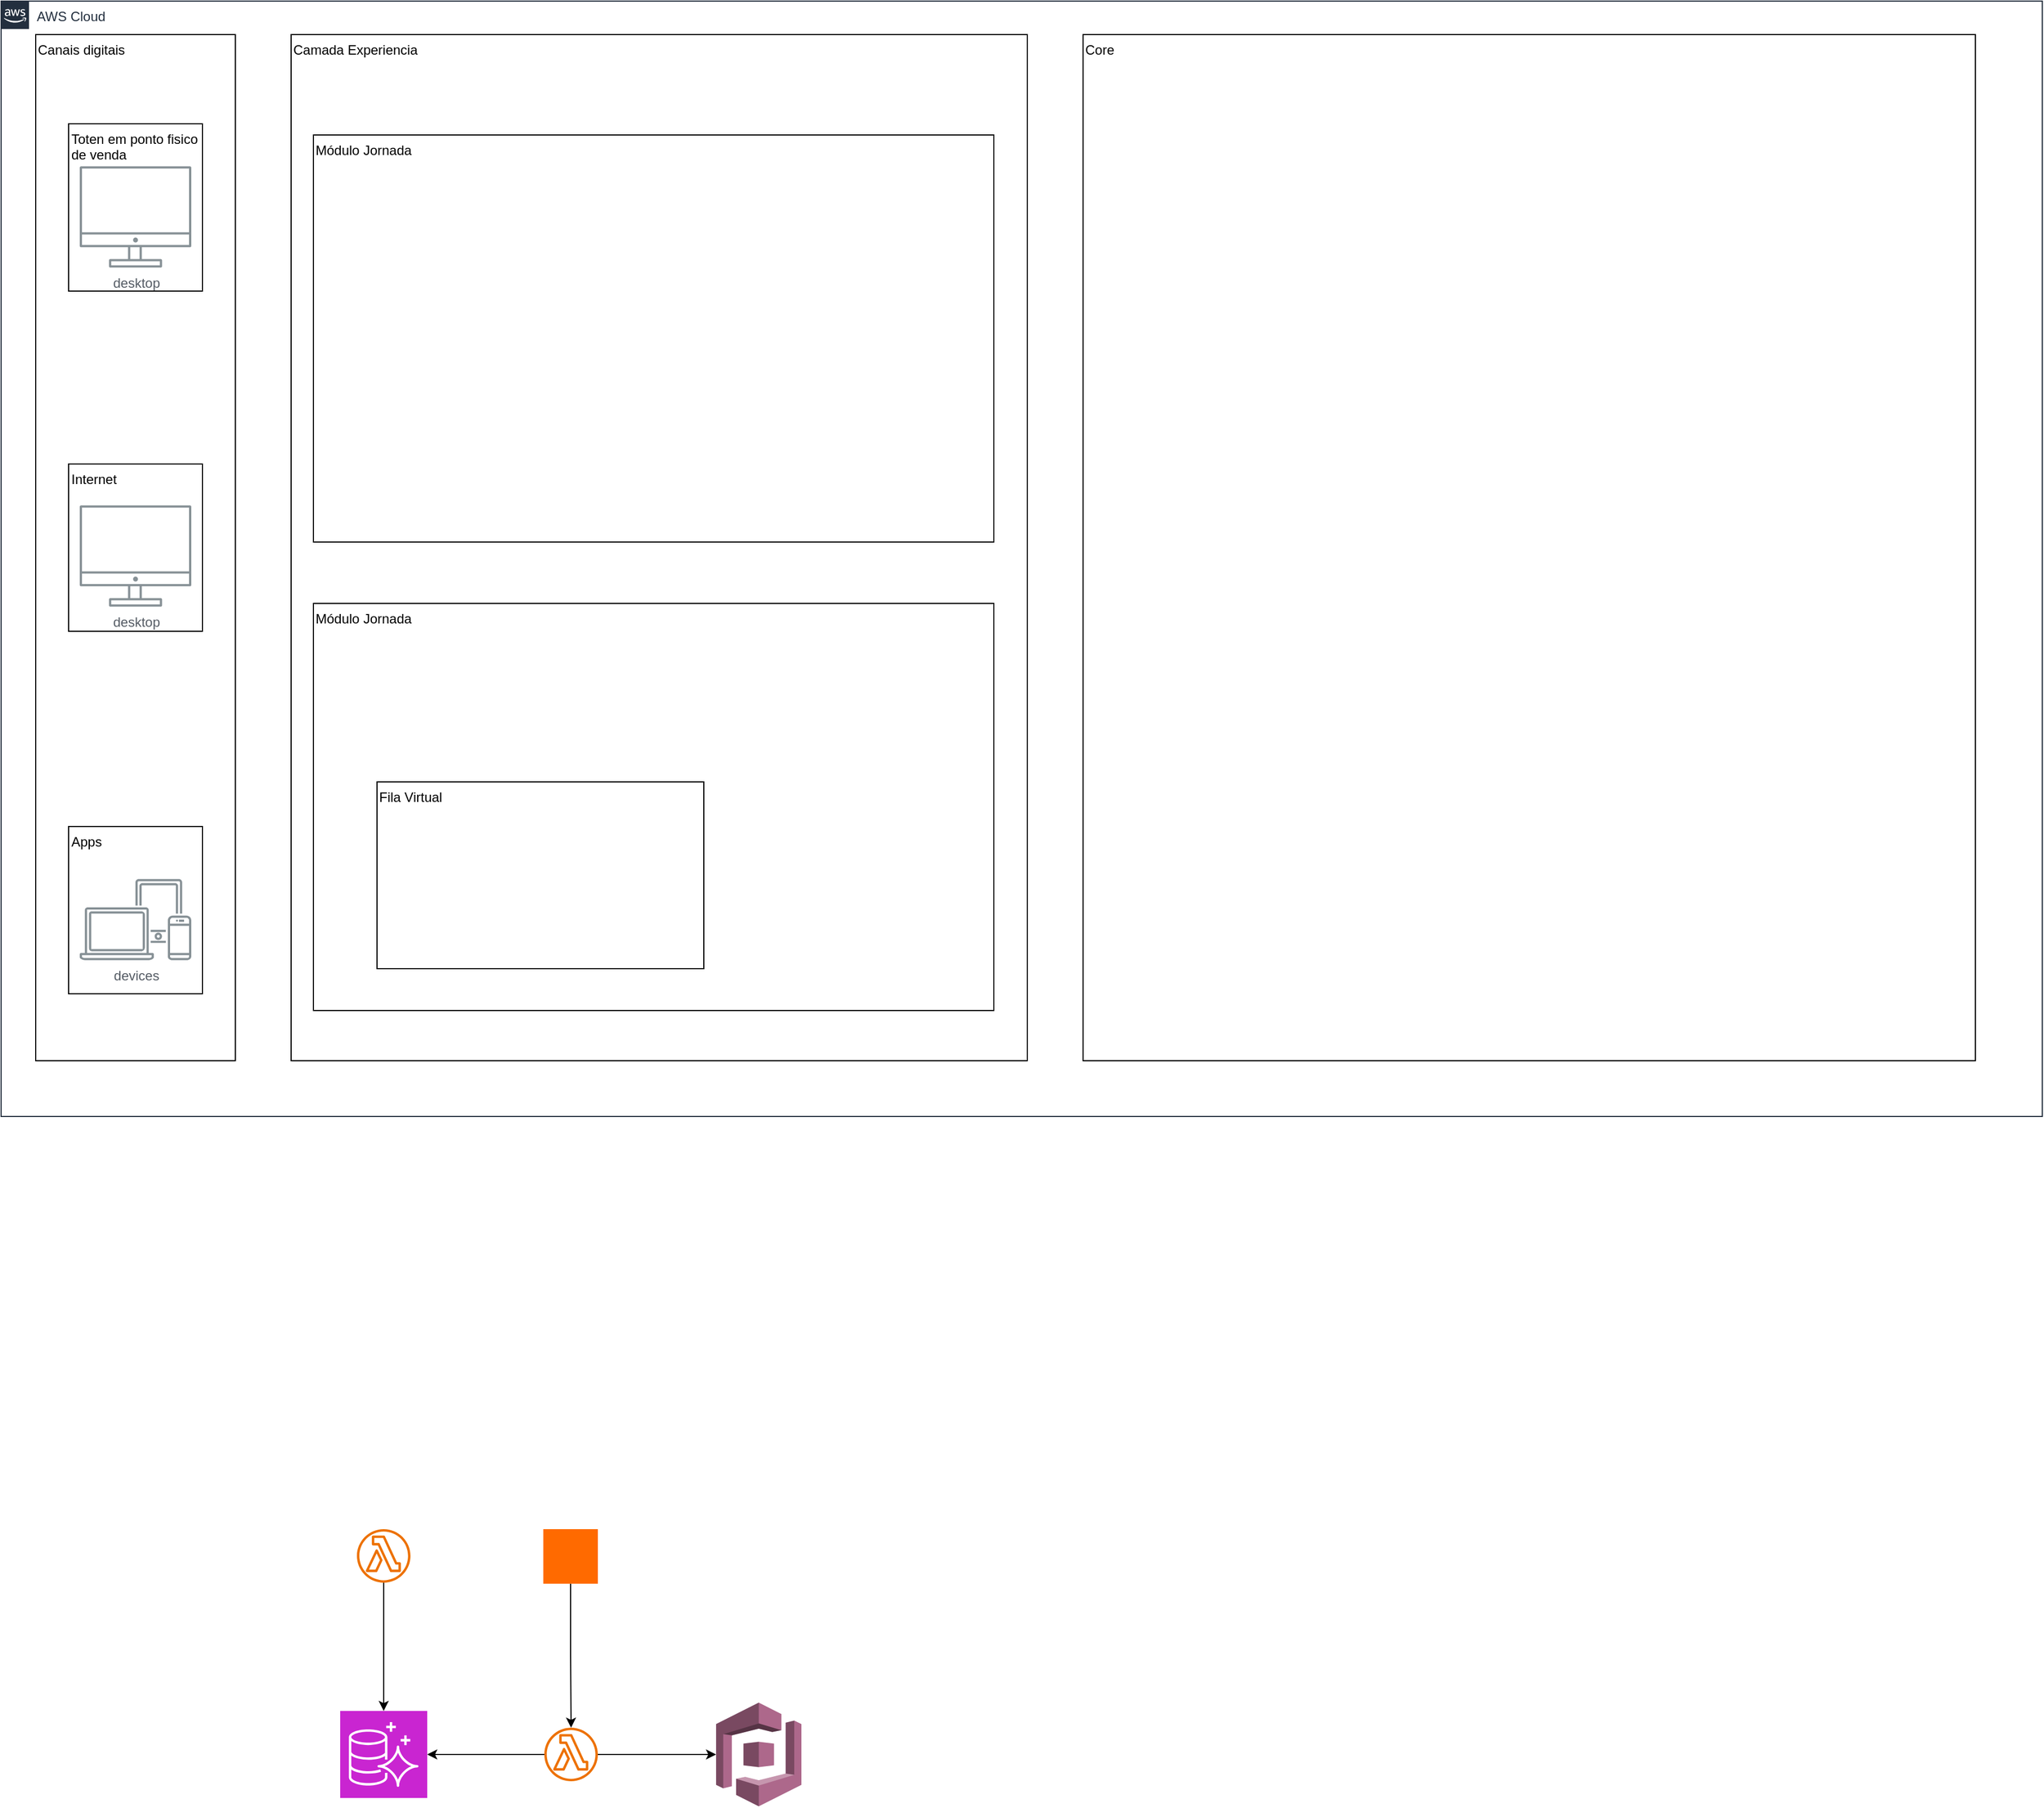 <mxfile version="27.1.5">
  <diagram name="Página-1" id="yK-fyhg9txjnkvZaFi05">
    <mxGraphModel dx="2037" dy="2230" grid="1" gridSize="10" guides="1" tooltips="1" connect="1" arrows="1" fold="1" page="1" pageScale="1" pageWidth="827" pageHeight="1169" math="0" shadow="0">
      <root>
        <mxCell id="0" />
        <mxCell id="1" parent="0" />
        <mxCell id="PF3PdxFtY2Zi-VgMt9Vq-1" value="AWS Cloud" style="points=[[0,0],[0.25,0],[0.5,0],[0.75,0],[1,0],[1,0.25],[1,0.5],[1,0.75],[1,1],[0.75,1],[0.5,1],[0.25,1],[0,1],[0,0.75],[0,0.5],[0,0.25]];outlineConnect=0;gradientColor=none;html=1;whiteSpace=wrap;fontSize=12;fontStyle=0;container=1;pointerEvents=0;collapsible=0;recursiveResize=0;shape=mxgraph.aws4.group;grIcon=mxgraph.aws4.group_aws_cloud_alt;strokeColor=#232F3E;fillColor=none;verticalAlign=top;align=left;spacingLeft=30;fontColor=#232F3E;dashed=0;" parent="1" vertex="1">
          <mxGeometry x="110" y="-860" width="1830" height="1000" as="geometry" />
        </mxCell>
        <mxCell id="PF3PdxFtY2Zi-VgMt9Vq-11" value="" style="rounded=0;whiteSpace=wrap;html=1;" parent="PF3PdxFtY2Zi-VgMt9Vq-1" vertex="1">
          <mxGeometry x="60.5" y="90" width="120" height="180" as="geometry" />
        </mxCell>
        <mxCell id="PF3PdxFtY2Zi-VgMt9Vq-6" value="Core&lt;div&gt;&lt;/div&gt;" style="rounded=0;whiteSpace=wrap;html=1;align=left;verticalAlign=top;" parent="PF3PdxFtY2Zi-VgMt9Vq-1" vertex="1">
          <mxGeometry x="970" y="30" width="800" height="920" as="geometry" />
        </mxCell>
        <mxCell id="PF3PdxFtY2Zi-VgMt9Vq-4" value="Canais digitais&lt;div&gt;&lt;/div&gt;" style="rounded=0;whiteSpace=wrap;html=1;align=left;verticalAlign=top;" parent="PF3PdxFtY2Zi-VgMt9Vq-1" vertex="1">
          <mxGeometry x="31" y="30" width="179" height="920" as="geometry" />
        </mxCell>
        <mxCell id="PF3PdxFtY2Zi-VgMt9Vq-5" value="Camada Experiencia&lt;div&gt;&lt;/div&gt;" style="rounded=0;whiteSpace=wrap;html=1;align=left;verticalAlign=top;" parent="PF3PdxFtY2Zi-VgMt9Vq-1" vertex="1">
          <mxGeometry x="260" y="30" width="660" height="920" as="geometry" />
        </mxCell>
        <mxCell id="PF3PdxFtY2Zi-VgMt9Vq-13" value="Internet" style="rounded=0;whiteSpace=wrap;html=1;align=left;verticalAlign=top;" parent="PF3PdxFtY2Zi-VgMt9Vq-1" vertex="1">
          <mxGeometry x="60.5" y="415" width="120" height="150" as="geometry" />
        </mxCell>
        <mxCell id="PF3PdxFtY2Zi-VgMt9Vq-14" value="Apps" style="rounded=0;whiteSpace=wrap;html=1;align=left;verticalAlign=top;" parent="PF3PdxFtY2Zi-VgMt9Vq-1" vertex="1">
          <mxGeometry x="60.5" y="740" width="120" height="150" as="geometry" />
        </mxCell>
        <mxCell id="PF3PdxFtY2Zi-VgMt9Vq-12" value="Toten em ponto fisico de venda" style="rounded=0;whiteSpace=wrap;html=1;align=left;verticalAlign=top;" parent="PF3PdxFtY2Zi-VgMt9Vq-1" vertex="1">
          <mxGeometry x="60.5" y="110" width="120" height="150" as="geometry" />
        </mxCell>
        <mxCell id="PF3PdxFtY2Zi-VgMt9Vq-15" value="Módulo Jornada" style="rounded=0;whiteSpace=wrap;html=1;verticalAlign=top;align=left;" parent="PF3PdxFtY2Zi-VgMt9Vq-1" vertex="1">
          <mxGeometry x="280" y="540" width="610" height="365" as="geometry" />
        </mxCell>
        <mxCell id="PF3PdxFtY2Zi-VgMt9Vq-16" value="Módulo Jornada" style="rounded=0;whiteSpace=wrap;html=1;verticalAlign=top;align=left;" parent="PF3PdxFtY2Zi-VgMt9Vq-1" vertex="1">
          <mxGeometry x="280" y="120" width="610" height="365" as="geometry" />
        </mxCell>
        <mxCell id="PF3PdxFtY2Zi-VgMt9Vq-17" value="Fila Virtual" style="rounded=0;whiteSpace=wrap;html=1;verticalAlign=top;align=left;" parent="PF3PdxFtY2Zi-VgMt9Vq-1" vertex="1">
          <mxGeometry x="337" y="700" width="293" height="167.5" as="geometry" />
        </mxCell>
        <mxCell id="hyAj3HFVHN-rnx3VRChl-10" value="devices" style="sketch=0;outlineConnect=0;gradientColor=none;fontColor=#545B64;strokeColor=none;fillColor=#879196;dashed=0;verticalLabelPosition=bottom;verticalAlign=top;align=center;html=1;fontSize=12;fontStyle=0;aspect=fixed;shape=mxgraph.aws4.illustration_devices;pointerEvents=1" vertex="1" parent="PF3PdxFtY2Zi-VgMt9Vq-1">
          <mxGeometry x="70.5" y="787" width="100" height="73" as="geometry" />
        </mxCell>
        <mxCell id="hyAj3HFVHN-rnx3VRChl-11" value="desktop" style="sketch=0;outlineConnect=0;gradientColor=none;fontColor=#545B64;strokeColor=none;fillColor=#879196;dashed=0;verticalLabelPosition=bottom;verticalAlign=top;align=center;html=1;fontSize=12;fontStyle=0;aspect=fixed;shape=mxgraph.aws4.illustration_desktop;pointerEvents=1" vertex="1" parent="PF3PdxFtY2Zi-VgMt9Vq-1">
          <mxGeometry x="70.5" y="452" width="100" height="91" as="geometry" />
        </mxCell>
        <mxCell id="hyAj3HFVHN-rnx3VRChl-12" value="desktop" style="sketch=0;outlineConnect=0;gradientColor=none;fontColor=#545B64;strokeColor=none;fillColor=#879196;dashed=0;verticalLabelPosition=bottom;verticalAlign=top;align=center;html=1;fontSize=12;fontStyle=0;aspect=fixed;shape=mxgraph.aws4.illustration_desktop;pointerEvents=1" vertex="1" parent="PF3PdxFtY2Zi-VgMt9Vq-1">
          <mxGeometry x="70.5" y="148" width="100" height="91" as="geometry" />
        </mxCell>
        <mxCell id="hyAj3HFVHN-rnx3VRChl-1" value="" style="sketch=0;points=[[0,0,0],[0.25,0,0],[0.5,0,0],[0.75,0,0],[1,0,0],[0,1,0],[0.25,1,0],[0.5,1,0],[0.75,1,0],[1,1,0],[0,0.25,0],[0,0.5,0],[0,0.75,0],[1,0.25,0],[1,0.5,0],[1,0.75,0]];outlineConnect=0;fontColor=#232F3E;fillColor=#C925D1;strokeColor=#ffffff;dashed=0;verticalLabelPosition=bottom;verticalAlign=top;align=center;html=1;fontSize=12;fontStyle=0;aspect=fixed;shape=mxgraph.aws4.resourceIcon;resIcon=mxgraph.aws4.aurora;" vertex="1" parent="1">
          <mxGeometry x="414" y="673" width="78" height="78" as="geometry" />
        </mxCell>
        <mxCell id="hyAj3HFVHN-rnx3VRChl-7" style="edgeStyle=orthogonalEdgeStyle;rounded=0;orthogonalLoop=1;jettySize=auto;html=1;" edge="1" parent="1" source="hyAj3HFVHN-rnx3VRChl-6" target="hyAj3HFVHN-rnx3VRChl-1">
          <mxGeometry relative="1" as="geometry" />
        </mxCell>
        <mxCell id="hyAj3HFVHN-rnx3VRChl-6" value="" style="sketch=0;outlineConnect=0;fontColor=#232F3E;gradientColor=none;fillColor=#ED7100;strokeColor=none;dashed=0;verticalLabelPosition=bottom;verticalAlign=top;align=center;html=1;fontSize=12;fontStyle=0;aspect=fixed;pointerEvents=1;shape=mxgraph.aws4.lambda_function;" vertex="1" parent="1">
          <mxGeometry x="429" y="510" width="48" height="48" as="geometry" />
        </mxCell>
        <mxCell id="hyAj3HFVHN-rnx3VRChl-9" value="" style="edgeStyle=orthogonalEdgeStyle;rounded=0;orthogonalLoop=1;jettySize=auto;html=1;" edge="1" parent="1" source="hyAj3HFVHN-rnx3VRChl-8" target="hyAj3HFVHN-rnx3VRChl-1">
          <mxGeometry relative="1" as="geometry" />
        </mxCell>
        <mxCell id="hyAj3HFVHN-rnx3VRChl-18" value="" style="edgeStyle=orthogonalEdgeStyle;rounded=0;orthogonalLoop=1;jettySize=auto;html=1;" edge="1" parent="1" source="hyAj3HFVHN-rnx3VRChl-8" target="hyAj3HFVHN-rnx3VRChl-13">
          <mxGeometry relative="1" as="geometry" />
        </mxCell>
        <mxCell id="hyAj3HFVHN-rnx3VRChl-8" value="" style="sketch=0;outlineConnect=0;fontColor=#232F3E;gradientColor=none;fillColor=#ED7100;strokeColor=none;dashed=0;verticalLabelPosition=bottom;verticalAlign=top;align=center;html=1;fontSize=12;fontStyle=0;aspect=fixed;pointerEvents=1;shape=mxgraph.aws4.lambda_function;" vertex="1" parent="1">
          <mxGeometry x="597" y="688" width="48" height="48" as="geometry" />
        </mxCell>
        <mxCell id="hyAj3HFVHN-rnx3VRChl-13" value="" style="outlineConnect=0;dashed=0;verticalLabelPosition=bottom;verticalAlign=top;align=center;html=1;shape=mxgraph.aws3.cognito;fillColor=#AD688B;gradientColor=none;" vertex="1" parent="1">
          <mxGeometry x="751" y="665.5" width="76.5" height="93" as="geometry" />
        </mxCell>
        <mxCell id="hyAj3HFVHN-rnx3VRChl-17" style="edgeStyle=orthogonalEdgeStyle;rounded=0;orthogonalLoop=1;jettySize=auto;html=1;" edge="1" parent="1" source="hyAj3HFVHN-rnx3VRChl-16" target="hyAj3HFVHN-rnx3VRChl-8">
          <mxGeometry relative="1" as="geometry" />
        </mxCell>
        <mxCell id="hyAj3HFVHN-rnx3VRChl-16" value="" style="points=[];aspect=fixed;html=1;align=center;shadow=0;dashed=0;fillColor=#FF6A00;strokeColor=none;shape=mxgraph.alibaba_cloud.eventbridge;" vertex="1" parent="1">
          <mxGeometry x="596.1" y="510" width="48.9" height="48.9" as="geometry" />
        </mxCell>
      </root>
    </mxGraphModel>
  </diagram>
</mxfile>
